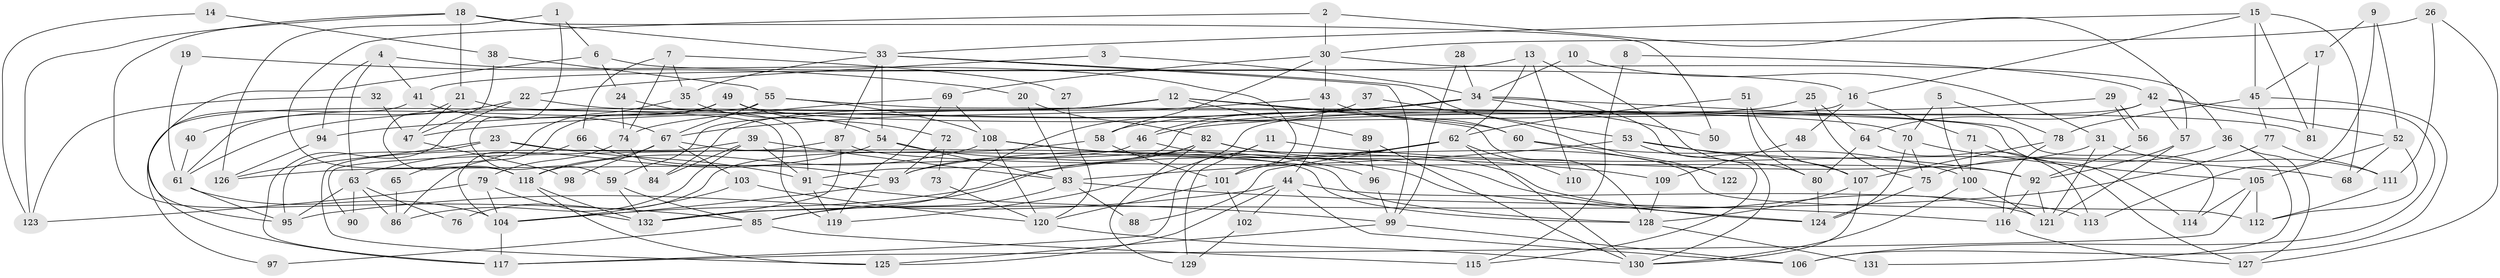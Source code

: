 // coarse degree distribution, {6: 0.12121212121212122, 9: 0.06060606060606061, 4: 0.18181818181818182, 13: 0.030303030303030304, 8: 0.12121212121212122, 14: 0.030303030303030304, 11: 0.015151515151515152, 12: 0.015151515151515152, 3: 0.18181818181818182, 2: 0.13636363636363635, 7: 0.045454545454545456, 5: 0.030303030303030304, 10: 0.030303030303030304}
// Generated by graph-tools (version 1.1) at 2025/18/03/04/25 18:18:43]
// undirected, 132 vertices, 264 edges
graph export_dot {
graph [start="1"]
  node [color=gray90,style=filled];
  1;
  2;
  3;
  4;
  5;
  6;
  7;
  8;
  9;
  10;
  11;
  12;
  13;
  14;
  15;
  16;
  17;
  18;
  19;
  20;
  21;
  22;
  23;
  24;
  25;
  26;
  27;
  28;
  29;
  30;
  31;
  32;
  33;
  34;
  35;
  36;
  37;
  38;
  39;
  40;
  41;
  42;
  43;
  44;
  45;
  46;
  47;
  48;
  49;
  50;
  51;
  52;
  53;
  54;
  55;
  56;
  57;
  58;
  59;
  60;
  61;
  62;
  63;
  64;
  65;
  66;
  67;
  68;
  69;
  70;
  71;
  72;
  73;
  74;
  75;
  76;
  77;
  78;
  79;
  80;
  81;
  82;
  83;
  84;
  85;
  86;
  87;
  88;
  89;
  90;
  91;
  92;
  93;
  94;
  95;
  96;
  97;
  98;
  99;
  100;
  101;
  102;
  103;
  104;
  105;
  106;
  107;
  108;
  109;
  110;
  111;
  112;
  113;
  114;
  115;
  116;
  117;
  118;
  119;
  120;
  121;
  122;
  123;
  124;
  125;
  126;
  127;
  128;
  129;
  130;
  131;
  132;
  1 -- 59;
  1 -- 126;
  1 -- 6;
  2 -- 57;
  2 -- 118;
  2 -- 30;
  3 -- 34;
  3 -- 22;
  4 -- 41;
  4 -- 101;
  4 -- 63;
  4 -- 94;
  5 -- 70;
  5 -- 78;
  5 -- 100;
  6 -- 95;
  6 -- 16;
  6 -- 24;
  7 -- 35;
  7 -- 74;
  7 -- 27;
  7 -- 66;
  8 -- 115;
  8 -- 42;
  9 -- 17;
  9 -- 113;
  9 -- 52;
  10 -- 34;
  10 -- 31;
  11 -- 68;
  11 -- 129;
  11 -- 117;
  12 -- 84;
  12 -- 89;
  12 -- 59;
  12 -- 60;
  12 -- 61;
  12 -- 128;
  13 -- 80;
  13 -- 62;
  13 -- 41;
  13 -- 110;
  14 -- 38;
  14 -- 123;
  15 -- 33;
  15 -- 16;
  15 -- 45;
  15 -- 68;
  15 -- 81;
  16 -- 91;
  16 -- 48;
  16 -- 71;
  17 -- 81;
  17 -- 45;
  18 -- 21;
  18 -- 85;
  18 -- 33;
  18 -- 50;
  18 -- 123;
  19 -- 20;
  19 -- 61;
  20 -- 83;
  20 -- 82;
  21 -- 119;
  21 -- 118;
  21 -- 47;
  22 -- 70;
  22 -- 117;
  22 -- 40;
  23 -- 128;
  23 -- 91;
  23 -- 95;
  23 -- 126;
  24 -- 91;
  24 -- 74;
  25 -- 64;
  25 -- 75;
  25 -- 58;
  26 -- 111;
  26 -- 30;
  26 -- 127;
  27 -- 120;
  28 -- 99;
  28 -- 34;
  29 -- 56;
  29 -- 56;
  29 -- 46;
  30 -- 58;
  30 -- 36;
  30 -- 43;
  30 -- 69;
  31 -- 93;
  31 -- 121;
  31 -- 111;
  32 -- 123;
  32 -- 47;
  33 -- 54;
  33 -- 35;
  33 -- 87;
  33 -- 99;
  33 -- 122;
  34 -- 130;
  34 -- 94;
  34 -- 46;
  34 -- 47;
  34 -- 50;
  34 -- 114;
  35 -- 54;
  35 -- 65;
  36 -- 127;
  36 -- 75;
  36 -- 131;
  37 -- 53;
  37 -- 132;
  38 -- 55;
  38 -- 47;
  39 -- 125;
  39 -- 91;
  39 -- 83;
  39 -- 84;
  39 -- 86;
  40 -- 61;
  41 -- 117;
  41 -- 67;
  42 -- 106;
  42 -- 52;
  42 -- 57;
  42 -- 64;
  42 -- 119;
  43 -- 67;
  43 -- 44;
  43 -- 60;
  44 -- 95;
  44 -- 102;
  44 -- 106;
  44 -- 113;
  44 -- 125;
  45 -- 106;
  45 -- 77;
  45 -- 78;
  46 -- 124;
  46 -- 126;
  47 -- 98;
  48 -- 109;
  49 -- 61;
  49 -- 86;
  49 -- 72;
  49 -- 81;
  51 -- 62;
  51 -- 107;
  51 -- 80;
  52 -- 105;
  52 -- 68;
  52 -- 112;
  53 -- 92;
  53 -- 83;
  53 -- 107;
  53 -- 115;
  54 -- 63;
  54 -- 83;
  54 -- 96;
  55 -- 114;
  55 -- 67;
  55 -- 97;
  55 -- 108;
  56 -- 92;
  57 -- 92;
  57 -- 121;
  58 -- 101;
  58 -- 76;
  59 -- 132;
  59 -- 85;
  60 -- 100;
  60 -- 122;
  61 -- 104;
  61 -- 95;
  62 -- 104;
  62 -- 130;
  62 -- 88;
  62 -- 101;
  62 -- 110;
  63 -- 95;
  63 -- 76;
  63 -- 86;
  63 -- 90;
  64 -- 80;
  64 -- 113;
  65 -- 86;
  66 -- 93;
  66 -- 104;
  67 -- 128;
  67 -- 98;
  67 -- 103;
  67 -- 118;
  69 -- 108;
  69 -- 74;
  69 -- 119;
  70 -- 105;
  70 -- 124;
  70 -- 75;
  71 -- 100;
  71 -- 127;
  72 -- 93;
  72 -- 73;
  73 -- 120;
  74 -- 79;
  74 -- 84;
  75 -- 124;
  77 -- 111;
  77 -- 132;
  78 -- 107;
  78 -- 116;
  79 -- 132;
  79 -- 104;
  79 -- 123;
  80 -- 124;
  82 -- 121;
  82 -- 85;
  82 -- 93;
  82 -- 112;
  82 -- 129;
  83 -- 116;
  83 -- 85;
  83 -- 88;
  85 -- 97;
  85 -- 115;
  87 -- 92;
  87 -- 90;
  87 -- 132;
  89 -- 96;
  89 -- 130;
  91 -- 119;
  91 -- 99;
  92 -- 121;
  92 -- 116;
  93 -- 104;
  94 -- 126;
  96 -- 99;
  99 -- 125;
  99 -- 106;
  100 -- 121;
  100 -- 130;
  101 -- 120;
  101 -- 102;
  102 -- 129;
  103 -- 104;
  103 -- 120;
  104 -- 117;
  105 -- 112;
  105 -- 117;
  105 -- 114;
  107 -- 130;
  107 -- 128;
  108 -- 118;
  108 -- 109;
  108 -- 120;
  108 -- 124;
  109 -- 128;
  111 -- 112;
  116 -- 127;
  118 -- 132;
  118 -- 125;
  120 -- 130;
  128 -- 131;
}
